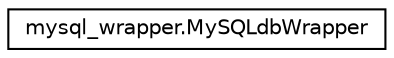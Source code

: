 digraph "Graphical Class Hierarchy"
{
  edge [fontname="Helvetica",fontsize="10",labelfontname="Helvetica",labelfontsize="10"];
  node [fontname="Helvetica",fontsize="10",shape=record];
  rankdir="LR";
  Node1 [label="mysql_wrapper.MySQLdbWrapper",height=0.2,width=0.4,color="black", fillcolor="white", style="filled",URL="$classmysql__wrapper_1_1MySQLdbWrapper.html",tooltip="The mysql wrapper ros node. "];
}
